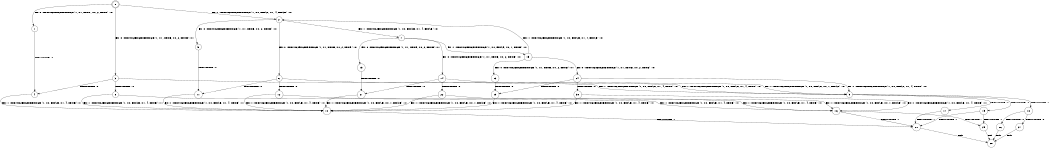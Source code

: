 digraph BCG {
size = "7, 10.5";
center = TRUE;
node [shape = circle];
0 [peripheries = 2];
0 -> 1 [label = "EX !0 !ATOMIC_EXCH_BRANCH (1, +1, TRUE, +0, 2, TRUE) !:0:"];
0 -> 2 [label = "EX !1 !ATOMIC_EXCH_BRANCH (1, +0, FALSE, +1, 4, FALSE) !:0:"];
0 -> 3 [label = "EX !0 !ATOMIC_EXCH_BRANCH (1, +1, TRUE, +0, 2, TRUE) !:0:"];
1 -> 4 [label = "TERMINATE !0"];
2 -> 5 [label = "EX !0 !ATOMIC_EXCH_BRANCH (1, +1, TRUE, +0, 2, TRUE) !:0:"];
2 -> 6 [label = "EX !0 !ATOMIC_EXCH_BRANCH (1, +1, TRUE, +0, 2, TRUE) !:0:"];
2 -> 7 [label = "EX !1 !ATOMIC_EXCH_BRANCH (1, +0, FALSE, +1, 4, FALSE) !:0:"];
3 -> 4 [label = "TERMINATE !0"];
3 -> 8 [label = "TERMINATE !0"];
3 -> 9 [label = "EX !1 !ATOMIC_EXCH_BRANCH (1, +0, FALSE, +1, 4, TRUE) !:0:"];
4 -> 10 [label = "EX !1 !ATOMIC_EXCH_BRANCH (1, +0, FALSE, +1, 4, TRUE) !:1:"];
5 -> 11 [label = "TERMINATE !0"];
6 -> 11 [label = "TERMINATE !0"];
6 -> 12 [label = "TERMINATE !0"];
6 -> 9 [label = "EX !1 !ATOMIC_EXCH_BRANCH (1, +0, FALSE, +1, 4, TRUE) !:0:"];
7 -> 13 [label = "EX !0 !ATOMIC_EXCH_BRANCH (1, +1, TRUE, +0, 2, TRUE) !:0:"];
7 -> 14 [label = "EX !0 !ATOMIC_EXCH_BRANCH (1, +1, TRUE, +0, 2, TRUE) !:0:"];
7 -> 15 [label = "EX !1 !ATOMIC_EXCH_BRANCH (1, +0, FALSE, +0, 1, TRUE) !:0:"];
8 -> 10 [label = "EX !1 !ATOMIC_EXCH_BRANCH (1, +0, FALSE, +1, 4, TRUE) !:1:"];
8 -> 16 [label = "EX !1 !ATOMIC_EXCH_BRANCH (1, +0, FALSE, +1, 4, TRUE) !:1:"];
9 -> 17 [label = "TERMINATE !0"];
9 -> 18 [label = "TERMINATE !1"];
9 -> 19 [label = "TERMINATE !0"];
10 -> 20 [label = "TERMINATE !1"];
11 -> 10 [label = "EX !1 !ATOMIC_EXCH_BRANCH (1, +0, FALSE, +1, 4, TRUE) !:1:"];
12 -> 10 [label = "EX !1 !ATOMIC_EXCH_BRANCH (1, +0, FALSE, +1, 4, TRUE) !:1:"];
12 -> 16 [label = "EX !1 !ATOMIC_EXCH_BRANCH (1, +0, FALSE, +1, 4, TRUE) !:1:"];
13 -> 21 [label = "TERMINATE !0"];
14 -> 21 [label = "TERMINATE !0"];
14 -> 22 [label = "TERMINATE !0"];
14 -> 9 [label = "EX !1 !ATOMIC_EXCH_BRANCH (1, +0, FALSE, +0, 1, FALSE) !:0:"];
15 -> 23 [label = "EX !0 !ATOMIC_EXCH_BRANCH (1, +1, TRUE, +0, 2, TRUE) !:0:"];
15 -> 24 [label = "EX !0 !ATOMIC_EXCH_BRANCH (1, +1, TRUE, +0, 2, TRUE) !:0:"];
15 -> 2 [label = "EX !1 !ATOMIC_EXCH_BRANCH (1, +0, FALSE, +1, 4, FALSE) !:0:"];
16 -> 20 [label = "TERMINATE !1"];
16 -> 25 [label = "TERMINATE !1"];
17 -> 20 [label = "TERMINATE !1"];
18 -> 26 [label = "TERMINATE !0"];
18 -> 27 [label = "TERMINATE !0"];
19 -> 20 [label = "TERMINATE !1"];
19 -> 25 [label = "TERMINATE !1"];
20 -> 28 [label = "exit"];
21 -> 10 [label = "EX !1 !ATOMIC_EXCH_BRANCH (1, +0, FALSE, +0, 1, FALSE) !:1:"];
22 -> 10 [label = "EX !1 !ATOMIC_EXCH_BRANCH (1, +0, FALSE, +0, 1, FALSE) !:1:"];
22 -> 16 [label = "EX !1 !ATOMIC_EXCH_BRANCH (1, +0, FALSE, +0, 1, FALSE) !:1:"];
23 -> 29 [label = "TERMINATE !0"];
24 -> 29 [label = "TERMINATE !0"];
24 -> 30 [label = "TERMINATE !0"];
24 -> 9 [label = "EX !1 !ATOMIC_EXCH_BRANCH (1, +0, FALSE, +1, 4, TRUE) !:0:"];
25 -> 28 [label = "exit"];
26 -> 28 [label = "exit"];
27 -> 28 [label = "exit"];
29 -> 10 [label = "EX !1 !ATOMIC_EXCH_BRANCH (1, +0, FALSE, +1, 4, TRUE) !:1:"];
30 -> 10 [label = "EX !1 !ATOMIC_EXCH_BRANCH (1, +0, FALSE, +1, 4, TRUE) !:1:"];
30 -> 16 [label = "EX !1 !ATOMIC_EXCH_BRANCH (1, +0, FALSE, +1, 4, TRUE) !:1:"];
}
